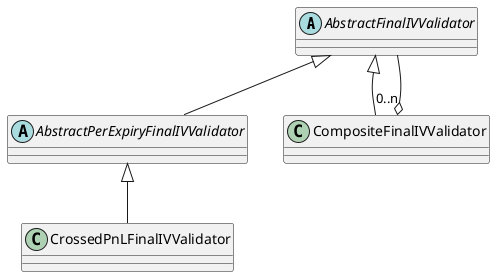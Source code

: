 @startuml

abstract class AbstractFinalIVValidator
abstract class AbstractPerExpiryFinalIVValidator
class CompositeFinalIVValidator
class CrossedPnLFinalIVValidator

AbstractFinalIVValidator <|-- AbstractPerExpiryFinalIVValidator
AbstractFinalIVValidator <|-- CompositeFinalIVValidator
CompositeFinalIVValidator "0..n" o-- AbstractFinalIVValidator
AbstractPerExpiryFinalIVValidator <|-- CrossedPnLFinalIVValidator

@enduml